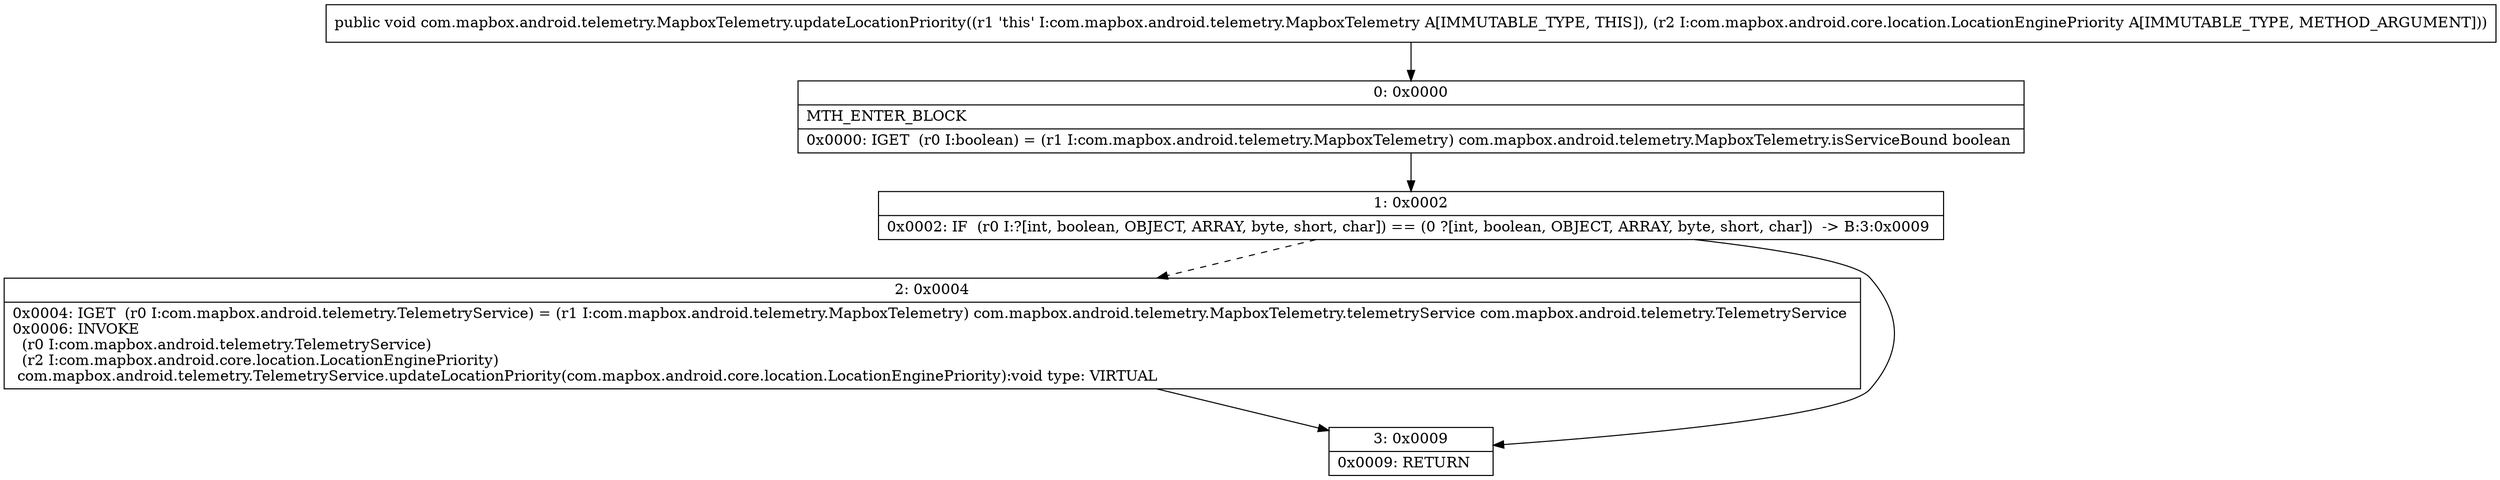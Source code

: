 digraph "CFG forcom.mapbox.android.telemetry.MapboxTelemetry.updateLocationPriority(Lcom\/mapbox\/android\/core\/location\/LocationEnginePriority;)V" {
Node_0 [shape=record,label="{0\:\ 0x0000|MTH_ENTER_BLOCK\l|0x0000: IGET  (r0 I:boolean) = (r1 I:com.mapbox.android.telemetry.MapboxTelemetry) com.mapbox.android.telemetry.MapboxTelemetry.isServiceBound boolean \l}"];
Node_1 [shape=record,label="{1\:\ 0x0002|0x0002: IF  (r0 I:?[int, boolean, OBJECT, ARRAY, byte, short, char]) == (0 ?[int, boolean, OBJECT, ARRAY, byte, short, char])  \-\> B:3:0x0009 \l}"];
Node_2 [shape=record,label="{2\:\ 0x0004|0x0004: IGET  (r0 I:com.mapbox.android.telemetry.TelemetryService) = (r1 I:com.mapbox.android.telemetry.MapboxTelemetry) com.mapbox.android.telemetry.MapboxTelemetry.telemetryService com.mapbox.android.telemetry.TelemetryService \l0x0006: INVOKE  \l  (r0 I:com.mapbox.android.telemetry.TelemetryService)\l  (r2 I:com.mapbox.android.core.location.LocationEnginePriority)\l com.mapbox.android.telemetry.TelemetryService.updateLocationPriority(com.mapbox.android.core.location.LocationEnginePriority):void type: VIRTUAL \l}"];
Node_3 [shape=record,label="{3\:\ 0x0009|0x0009: RETURN   \l}"];
MethodNode[shape=record,label="{public void com.mapbox.android.telemetry.MapboxTelemetry.updateLocationPriority((r1 'this' I:com.mapbox.android.telemetry.MapboxTelemetry A[IMMUTABLE_TYPE, THIS]), (r2 I:com.mapbox.android.core.location.LocationEnginePriority A[IMMUTABLE_TYPE, METHOD_ARGUMENT])) }"];
MethodNode -> Node_0;
Node_0 -> Node_1;
Node_1 -> Node_2[style=dashed];
Node_1 -> Node_3;
Node_2 -> Node_3;
}

